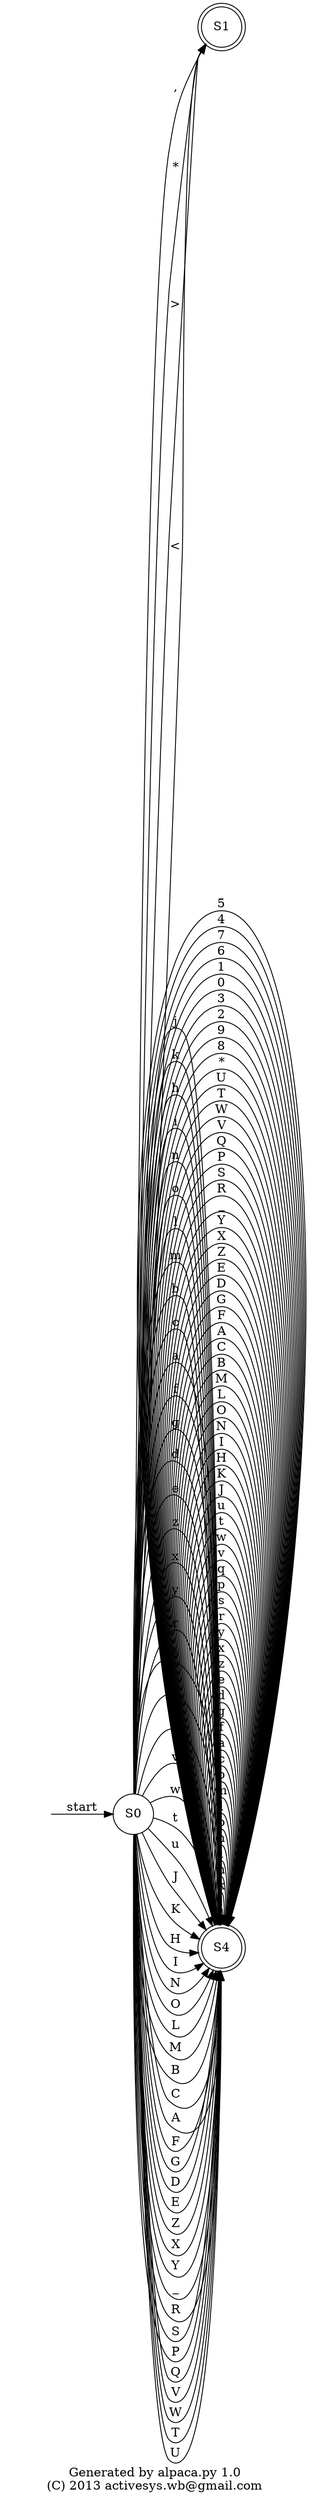 digraph G {
    graph [rankdir = LR, label = "Generated by alpaca.py 1.0\n(C) 2013 activesys.wb@gmail.com"];
    node [shape = circle];
    start [shape = plaintext, label = ""];
    start -> S0 [label = "start"];
    S1 [shape = doublecircle];
    S4 [shape = doublecircle];
    S0 -> S4 [label = "j"];
    S0 -> S4 [label = "k"];
    S0 -> S4 [label = "h"];
    S0 -> S4 [label = "i"];
    S0 -> S4 [label = "n"];
    S0 -> S4 [label = "o"];
    S0 -> S4 [label = "l"];
    S0 -> S4 [label = "m"];
    S0 -> S4 [label = "b"];
    S0 -> S4 [label = "c"];
    S0 -> S4 [label = "a"];
    S0 -> S4 [label = "f"];
    S0 -> S4 [label = "g"];
    S0 -> S4 [label = "d"];
    S0 -> S4 [label = "e"];
    S0 -> S4 [label = "z"];
    S0 -> S4 [label = "x"];
    S0 -> S4 [label = "y"];
    S0 -> S4 [label = "r"];
    S0 -> S4 [label = "s"];
    S0 -> S4 [label = "p"];
    S0 -> S4 [label = "q"];
    S0 -> S4 [label = "v"];
    S0 -> S4 [label = "w"];
    S0 -> S4 [label = "t"];
    S0 -> S4 [label = "u"];
    S0 -> S4 [label = "J"];
    S0 -> S4 [label = "K"];
    S0 -> S4 [label = "H"];
    S0 -> S4 [label = "I"];
    S0 -> S4 [label = "N"];
    S0 -> S4 [label = "O"];
    S0 -> S4 [label = "L"];
    S0 -> S4 [label = "M"];
    S0 -> S4 [label = "B"];
    S0 -> S4 [label = "C"];
    S0 -> S4 [label = "A"];
    S0 -> S4 [label = "F"];
    S0 -> S4 [label = "G"];
    S0 -> S4 [label = "D"];
    S0 -> S4 [label = "E"];
    S0 -> S4 [label = "Z"];
    S0 -> S4 [label = "X"];
    S0 -> S4 [label = "Y"];
    S0 -> S4 [label = "_"];
    S0 -> S4 [label = "R"];
    S0 -> S4 [label = "S"];
    S0 -> S4 [label = "P"];
    S0 -> S4 [label = "Q"];
    S0 -> S4 [label = "V"];
    S0 -> S4 [label = "W"];
    S0 -> S4 [label = "T"];
    S0 -> S4 [label = "U"];
    S0 -> S1 [label = ","];
    S0 -> S1 [label = "\*"];
    S0 -> S1 [label = ">"];
    S0 -> S1 [label = "<"];
    S4 -> S4 [label = "j"];
    S4 -> S4 [label = "k"];
    S4 -> S4 [label = "h"];
    S4 -> S4 [label = "i"];
    S4 -> S4 [label = "n"];
    S4 -> S4 [label = "o"];
    S4 -> S4 [label = "l"];
    S4 -> S4 [label = "m"];
    S4 -> S4 [label = "b"];
    S4 -> S4 [label = "c"];
    S4 -> S4 [label = "a"];
    S4 -> S4 [label = "f"];
    S4 -> S4 [label = "g"];
    S4 -> S4 [label = "d"];
    S4 -> S4 [label = "e"];
    S4 -> S4 [label = "z"];
    S4 -> S4 [label = "x"];
    S4 -> S4 [label = "y"];
    S4 -> S4 [label = "r"];
    S4 -> S4 [label = "s"];
    S4 -> S4 [label = "p"];
    S4 -> S4 [label = "q"];
    S4 -> S4 [label = "v"];
    S4 -> S4 [label = "w"];
    S4 -> S4 [label = "t"];
    S4 -> S4 [label = "u"];
    S4 -> S4 [label = "J"];
    S4 -> S4 [label = "K"];
    S4 -> S4 [label = "H"];
    S4 -> S4 [label = "I"];
    S4 -> S4 [label = "N"];
    S4 -> S4 [label = "O"];
    S4 -> S4 [label = "L"];
    S4 -> S4 [label = "M"];
    S4 -> S4 [label = "B"];
    S4 -> S4 [label = "C"];
    S4 -> S4 [label = "A"];
    S4 -> S4 [label = "F"];
    S4 -> S4 [label = "G"];
    S4 -> S4 [label = "D"];
    S4 -> S4 [label = "E"];
    S4 -> S4 [label = "Z"];
    S4 -> S4 [label = "X"];
    S4 -> S4 [label = "Y"];
    S4 -> S4 [label = "_"];
    S4 -> S4 [label = "R"];
    S4 -> S4 [label = "S"];
    S4 -> S4 [label = "P"];
    S4 -> S4 [label = "Q"];
    S4 -> S4 [label = "V"];
    S4 -> S4 [label = "W"];
    S4 -> S4 [label = "T"];
    S4 -> S4 [label = "U"];
    S4 -> S4 [label = "\*"];
    S4 -> S4 [label = "8"];
    S4 -> S4 [label = "9"];
    S4 -> S4 [label = "2"];
    S4 -> S4 [label = "3"];
    S4 -> S4 [label = "0"];
    S4 -> S4 [label = "1"];
    S4 -> S4 [label = "6"];
    S4 -> S4 [label = "7"];
    S4 -> S4 [label = "4"];
    S4 -> S4 [label = "5"];
}